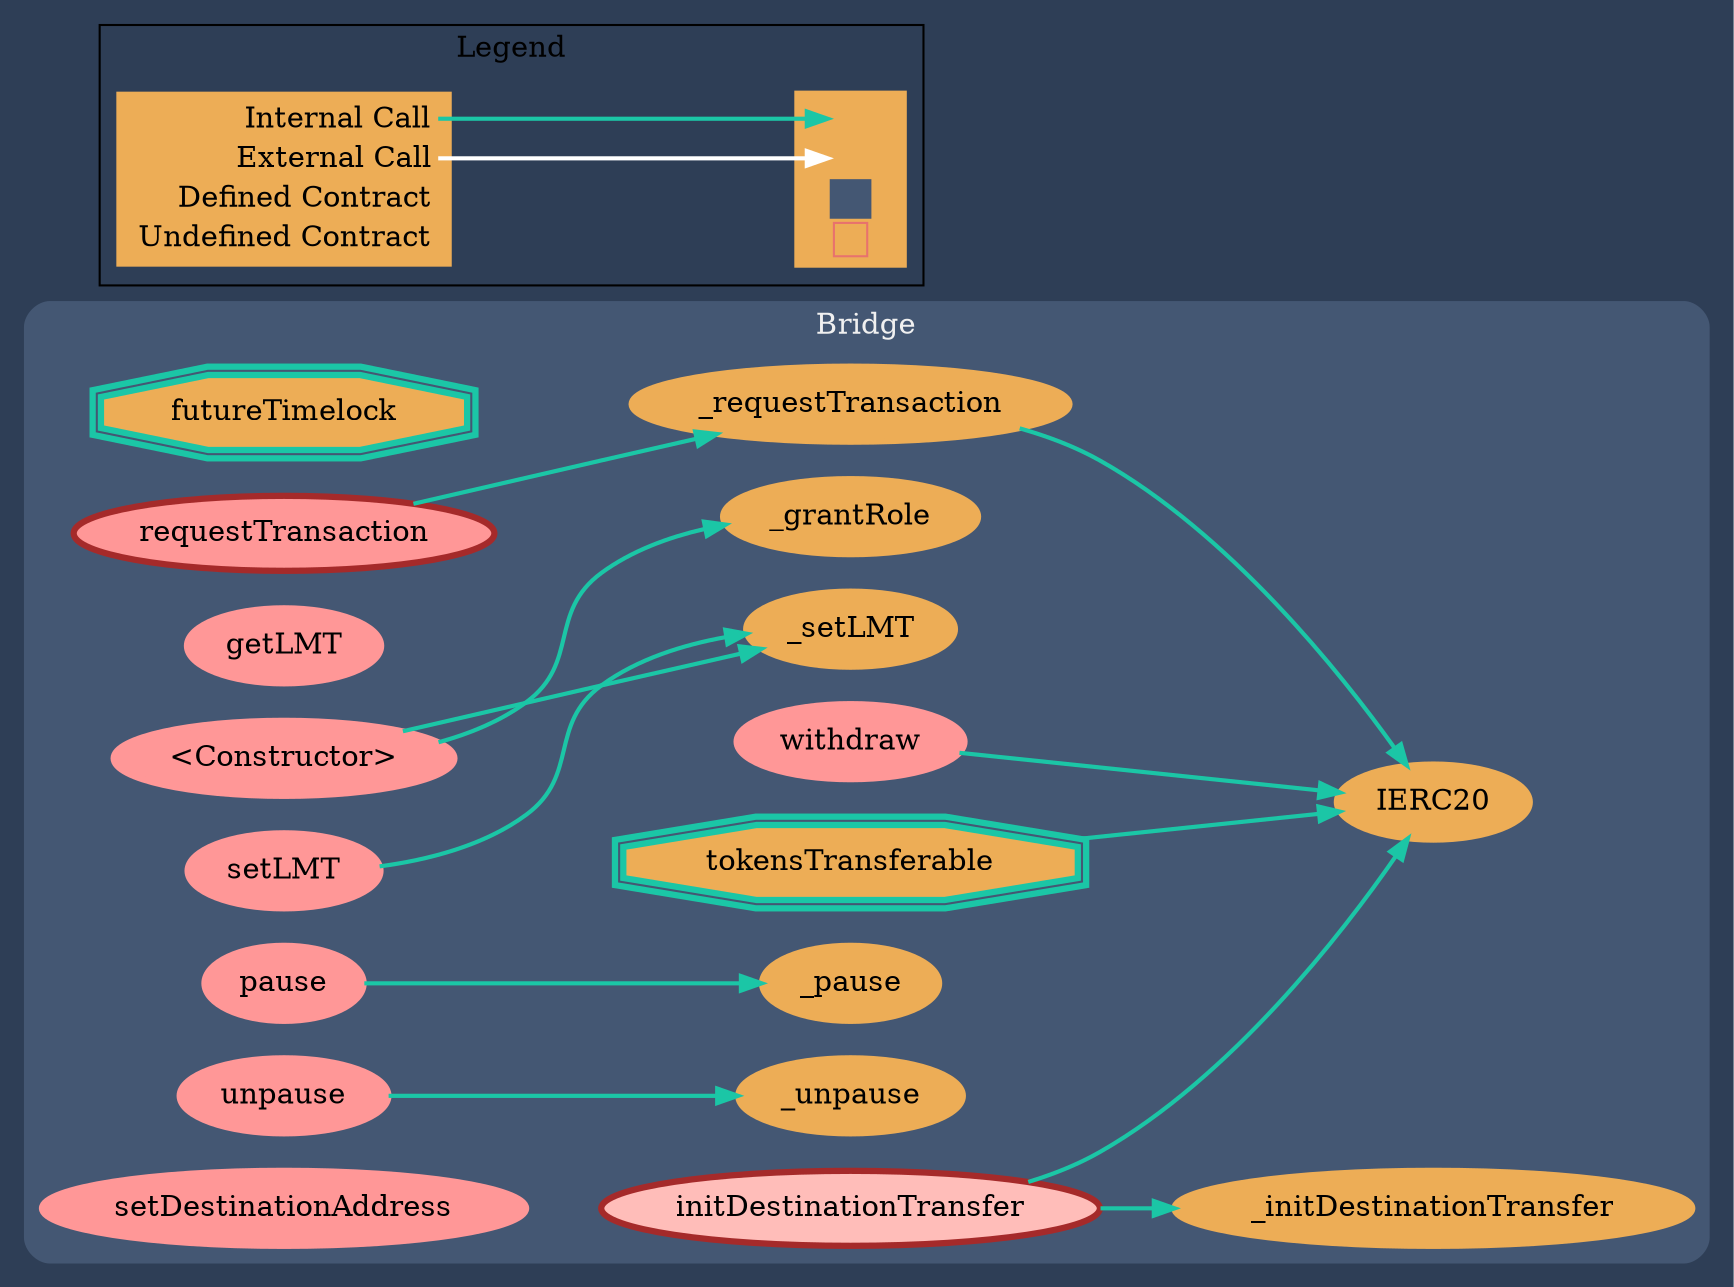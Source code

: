 digraph G {
  graph [ ratio = "auto", page = "100", compound =true, bgcolor = "#2e3e56" ];
  node [ style = "filled", fillcolor = "#edad56", color = "#edad56", penwidth =3 ];
  edge [ color = "#fcfcfc", penwidth =2, fontname = "helvetica Neue Ultra Light" ];
subgraph "clusterBridge" {
  graph [ label = "Bridge", color = "#445773", fontcolor = "#f0f0f0", style = "rounded", bgcolor = "#445773" ];
  "Bridge.tokensTransferable" [ label = "tokensTransferable", color = "#1bc6a6", shape =doubleoctagon ];
  "Bridge.futureTimelock" [ label = "futureTimelock", color = "#1bc6a6", shape =doubleoctagon ];
  "Bridge.<Constructor>" [ label = "<Constructor>", color = "#FF9797", fillcolor = "#FF9797" ];
  "Bridge.getLMT" [ label = "getLMT", color = "#FF9797", fillcolor = "#FF9797" ];
  "Bridge.setLMT" [ label = "setLMT", color = "#FF9797", fillcolor = "#FF9797" ];
  "Bridge._setLMT" [ label = "_setLMT" ];
  "Bridge.requestTransaction" [ label = "requestTransaction", color = "brown", fillcolor = "#FF9797" ];
  "Bridge._requestTransaction" [ label = "_requestTransaction" ];
  "Bridge.initDestinationTransfer" [ label = "initDestinationTransfer", color = "brown", fillcolor = "#ffbdb9" ];
  "Bridge._initDestinationTransfer" [ label = "_initDestinationTransfer" ];
  "Bridge.pause" [ label = "pause", color = "#FF9797", fillcolor = "#FF9797" ];
  "Bridge.unpause" [ label = "unpause", color = "#FF9797", fillcolor = "#FF9797" ];
  "Bridge.setDestinationAddress" [ label = "setDestinationAddress", color = "#FF9797", fillcolor = "#FF9797" ];
  "Bridge.withdraw" [ label = "withdraw", color = "#FF9797", fillcolor = "#FF9797" ];
  "Bridge.IERC20" [ label = "IERC20" ];
  "Bridge._grantRole" [ label = "_grantRole" ];
  "Bridge._pause" [ label = "_pause" ];
  "Bridge._unpause" [ label = "_unpause" ];
}

  "Bridge.tokensTransferable";
  "Bridge.IERC20";
  "Bridge.<Constructor>";
  "Bridge._grantRole";
  "Bridge._setLMT";
  "Bridge.setLMT";
  "Bridge.requestTransaction";
  "Bridge._requestTransaction";
  "Bridge.initDestinationTransfer";
  "Bridge._initDestinationTransfer";
  "Bridge.pause";
  "Bridge._pause";
  "Bridge.unpause";
  "Bridge._unpause";
  "Bridge.withdraw";
  "Bridge.tokensTransferable" -> "Bridge.IERC20" [ color = "#1bc6a6" ];
  "Bridge.<Constructor>" -> "Bridge._grantRole" [ color = "#1bc6a6" ];
  "Bridge.<Constructor>" -> "Bridge._setLMT" [ color = "#1bc6a6" ];
  "Bridge.setLMT" -> "Bridge._setLMT" [ color = "#1bc6a6" ];
  "Bridge.requestTransaction" -> "Bridge._requestTransaction" [ color = "#1bc6a6" ];
  "Bridge._requestTransaction" -> "Bridge.IERC20" [ color = "#1bc6a6" ];
  "Bridge.initDestinationTransfer" -> "Bridge.IERC20" [ color = "#1bc6a6" ];
  "Bridge.initDestinationTransfer" -> "Bridge._initDestinationTransfer" [ color = "#1bc6a6" ];
  "Bridge.pause" -> "Bridge._pause" [ color = "#1bc6a6" ];
  "Bridge.unpause" -> "Bridge._unpause" [ color = "#1bc6a6" ];
  "Bridge.withdraw" -> "Bridge.IERC20" [ color = "#1bc6a6" ];


rankdir=LR
node [shape=plaintext]
subgraph cluster_01 { 
label = "Legend";
key [label=<<table border="0" cellpadding="2" cellspacing="0" cellborder="0">
  <tr><td align="right" port="i1">Internal Call</td></tr>
  <tr><td align="right" port="i2">External Call</td></tr>
  <tr><td align="right" port="i3">Defined Contract</td></tr>
  <tr><td align="right" port="i4">Undefined Contract</td></tr>
  </table>>]
key2 [label=<<table border="0" cellpadding="2" cellspacing="0" cellborder="0">
  <tr><td port="i1">&nbsp;&nbsp;&nbsp;</td></tr>
  <tr><td port="i2">&nbsp;&nbsp;&nbsp;</td></tr>
  <tr><td port="i3" bgcolor="#445773">&nbsp;&nbsp;&nbsp;</td></tr>
  <tr><td port="i4">
    <table border="1" cellborder="0" cellspacing="0" cellpadding="7" color="#e8726d">
      <tr>
       <td></td>
      </tr>
     </table>
  </td></tr>
  </table>>]
key:i1:e -> key2:i1:w [color="#1bc6a6"]
key:i2:e -> key2:i2:w [color="white"]
}
}
